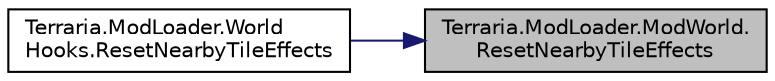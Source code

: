 digraph "Terraria.ModLoader.ModWorld.ResetNearbyTileEffects"
{
 // LATEX_PDF_SIZE
  edge [fontname="Helvetica",fontsize="10",labelfontname="Helvetica",labelfontsize="10"];
  node [fontname="Helvetica",fontsize="10",shape=record];
  rankdir="RL";
  Node1 [label="Terraria.ModLoader.ModWorld.\lResetNearbyTileEffects",height=0.2,width=0.4,color="black", fillcolor="grey75", style="filled", fontcolor="black",tooltip="Use this to reset any fields you set in any of your ModTile.NearbyEffects hooks back to their default..."];
  Node1 -> Node2 [dir="back",color="midnightblue",fontsize="10",style="solid",fontname="Helvetica"];
  Node2 [label="Terraria.ModLoader.World\lHooks.ResetNearbyTileEffects",height=0.2,width=0.4,color="black", fillcolor="white", style="filled",URL="$class_terraria_1_1_mod_loader_1_1_world_hooks.html#af325d22b83091f0f38f8661f5954d2fe",tooltip=" "];
}
